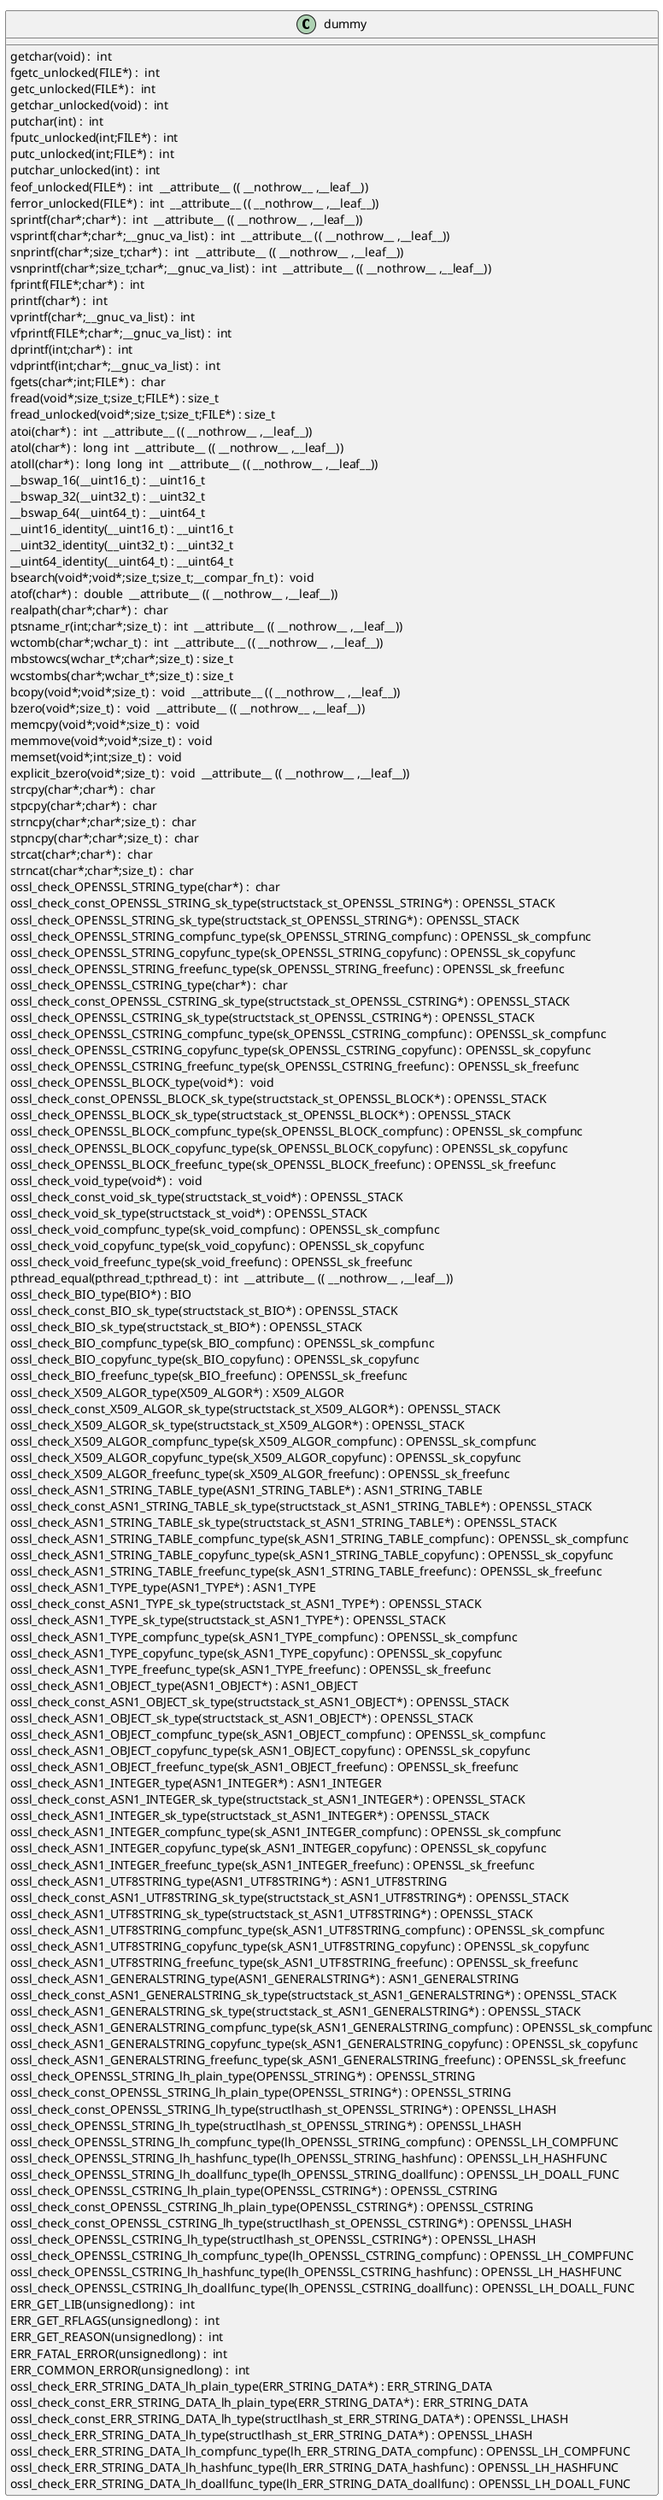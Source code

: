 @startuml
!pragma layout smetana
class dummy {
getchar(void) :  int  [[[./../../.././qc/crypto/comp/c_zlib.c.html#742]]]
fgetc_unlocked(FILE*) :  int  [[[./../../.././qc/crypto/comp/c_zlib.c.html#751]]]
getc_unlocked(FILE*) :  int  [[[./../../.././qc/crypto/comp/c_zlib.c.html#761]]]
getchar_unlocked(void) :  int  [[[./../../.././qc/crypto/comp/c_zlib.c.html#768]]]
putchar(int) :  int  [[[./../../.././qc/crypto/comp/c_zlib.c.html#777]]]
fputc_unlocked(int;FILE*) :  int  [[[./../../.././qc/crypto/comp/c_zlib.c.html#786]]]
putc_unlocked(int;FILE*) :  int  [[[./../../.././qc/crypto/comp/c_zlib.c.html#796]]]
putchar_unlocked(int) :  int  [[[./../../.././qc/crypto/comp/c_zlib.c.html#803]]]
feof_unlocked(FILE*) :  int  __attribute__ (( __nothrow__ ,__leaf__)) [[[./../../.././qc/crypto/comp/c_zlib.c.html#809]]]
ferror_unlocked(FILE*) :  int  __attribute__ (( __nothrow__ ,__leaf__)) [[[./../../.././qc/crypto/comp/c_zlib.c.html#816]]]
sprintf(char*;char*) :  int  __attribute__ (( __nothrow__ ,__leaf__)) [[[./../../.././qc/crypto/comp/c_zlib.c.html#835]]]
vsprintf(char*;char*;__gnuc_va_list) :  int  __attribute__ (( __nothrow__ ,__leaf__)) [[[./../../.././qc/crypto/comp/c_zlib.c.html#848]]]
snprintf(char*;size_t;char*) :  int  __attribute__ (( __nothrow__ ,__leaf__)) [[[./../../.././qc/crypto/comp/c_zlib.c.html#867]]]
vsnprintf(char*;size_t;char*;__gnuc_va_list) :  int  __attribute__ (( __nothrow__ ,__leaf__)) [[[./../../.././qc/crypto/comp/c_zlib.c.html#881]]]
fprintf(FILE*;char*) :  int  [[[./../../.././qc/crypto/comp/c_zlib.c.html#902]]]
printf(char*) :  int  [[[./../../.././qc/crypto/comp/c_zlib.c.html#909]]]
vprintf(char*;__gnuc_va_list) :  int  [[[./../../.././qc/crypto/comp/c_zlib.c.html#921]]]
vfprintf(FILE*;char*;__gnuc_va_list) :  int  [[[./../../.././qc/crypto/comp/c_zlib.c.html#931]]]
dprintf(int;char*) :  int  [[[./../../.././qc/crypto/comp/c_zlib.c.html#946]]]
vdprintf(int;char*;__gnuc_va_list) :  int  [[[./../../.././qc/crypto/comp/c_zlib.c.html#957]]]
fgets(char*;int;FILE*) :  char  [[[./../../.././qc/crypto/comp/c_zlib.c.html#976]]]
fread(void*;size_t;size_t;FILE*) : size_t [[[./../../.././qc/crypto/comp/c_zlib.c.html#1002]]]
fread_unlocked(void*;size_t;size_t;FILE*) : size_t [[[./../../.././qc/crypto/comp/c_zlib.c.html#1029]]]
atoi(char*) :  int  __attribute__ (( __nothrow__ ,__leaf__)) [[[./../../.././qc/crypto/comp/c_zlib.c.html#1189]]]
atol(char*) :  long  int  __attribute__ (( __nothrow__ ,__leaf__)) [[[./../../.././qc/crypto/comp/c_zlib.c.html#1194]]]
atoll(char*) :  long  long  int  __attribute__ (( __nothrow__ ,__leaf__)) [[[./../../.././qc/crypto/comp/c_zlib.c.html#1201]]]
__bswap_16(__uint16_t) : __uint16_t [[[./../../.././qc/crypto/comp/c_zlib.c.html#1354]]]
__bswap_32(__uint32_t) : __uint32_t [[[./../../.././qc/crypto/comp/c_zlib.c.html#1369]]]
__bswap_64(__uint64_t) : __uint64_t [[[./../../.././qc/crypto/comp/c_zlib.c.html#1379]]]
__uint16_identity(__uint16_t) : __uint16_t [[[./../../.././qc/crypto/comp/c_zlib.c.html#1391]]]
__uint32_identity(__uint32_t) : __uint32_t [[[./../../.././qc/crypto/comp/c_zlib.c.html#1397]]]
__uint64_identity(__uint64_t) : __uint64_t [[[./../../.././qc/crypto/comp/c_zlib.c.html#1403]]]
bsearch(void*;void*;size_t;size_t;__compar_fn_t) :  void  [[[./../../.././qc/crypto/comp/c_zlib.c.html#2071]]]
atof(char*) :  double  __attribute__ (( __nothrow__ ,__leaf__)) [[[./../../.././qc/crypto/comp/c_zlib.c.html#1]]]
realpath(char*;char*) :  char  [[[./../../.././qc/crypto/comp/c_zlib.c.html#1]]]
ptsname_r(int;char*;size_t) :  int  __attribute__ (( __nothrow__ ,__leaf__)) [[[./../../.././qc/crypto/comp/c_zlib.c.html#1]]]
wctomb(char*;wchar_t) :  int  __attribute__ (( __nothrow__ ,__leaf__)) [[[./../../.././qc/crypto/comp/c_zlib.c.html#1]]]
mbstowcs(wchar_t*;char*;size_t) : size_t [[[./../../.././qc/crypto/comp/c_zlib.c.html#1]]]
wcstombs(char*;wchar_t*;size_t) : size_t [[[./../../.././qc/crypto/comp/c_zlib.c.html#1]]]
bcopy(void*;void*;size_t) :  void  __attribute__ (( __nothrow__ ,__leaf__)) [[[./../../.././qc/crypto/comp/c_zlib.c.html#1]]]
bzero(void*;size_t) :  void  __attribute__ (( __nothrow__ ,__leaf__)) [[[./../../.././qc/crypto/comp/c_zlib.c.html#1]]]
memcpy(void*;void*;size_t) :  void  [[[./../../.././qc/crypto/comp/c_zlib.c.html#1]]]
memmove(void*;void*;size_t) :  void  [[[./../../.././qc/crypto/comp/c_zlib.c.html#1]]]
memset(void*;int;size_t) :  void  [[[./../../.././qc/crypto/comp/c_zlib.c.html#1]]]
explicit_bzero(void*;size_t) :  void  __attribute__ (( __nothrow__ ,__leaf__)) [[[./../../.././qc/crypto/comp/c_zlib.c.html#1]]]
strcpy(char*;char*) :  char  [[[./../../.././qc/crypto/comp/c_zlib.c.html#1]]]
stpcpy(char*;char*) :  char  [[[./../../.././qc/crypto/comp/c_zlib.c.html#1]]]
strncpy(char*;char*;size_t) :  char  [[[./../../.././qc/crypto/comp/c_zlib.c.html#1]]]
stpncpy(char*;char*;size_t) :  char  [[[./../../.././qc/crypto/comp/c_zlib.c.html#1]]]
strcat(char*;char*) :  char  [[[./../../.././qc/crypto/comp/c_zlib.c.html#1]]]
strncat(char*;char*;size_t) :  char  [[[./../../.././qc/crypto/comp/c_zlib.c.html#1]]]
ossl_check_OPENSSL_STRING_type(char*) :  char  [[[./../../.././qc/crypto/comp/c_zlib.c.html#1]]]
ossl_check_const_OPENSSL_STRING_sk_type(structstack_st_OPENSSL_STRING*) : OPENSSL_STACK [[[./../../.././qc/crypto/comp/c_zlib.c.html#1]]]
ossl_check_OPENSSL_STRING_sk_type(structstack_st_OPENSSL_STRING*) : OPENSSL_STACK [[[./../../.././qc/crypto/comp/c_zlib.c.html#1]]]
ossl_check_OPENSSL_STRING_compfunc_type(sk_OPENSSL_STRING_compfunc) : OPENSSL_sk_compfunc [[[./../../.././qc/crypto/comp/c_zlib.c.html#1]]]
ossl_check_OPENSSL_STRING_copyfunc_type(sk_OPENSSL_STRING_copyfunc) : OPENSSL_sk_copyfunc [[[./../../.././qc/crypto/comp/c_zlib.c.html#1]]]
ossl_check_OPENSSL_STRING_freefunc_type(sk_OPENSSL_STRING_freefunc) : OPENSSL_sk_freefunc [[[./../../.././qc/crypto/comp/c_zlib.c.html#1]]]
ossl_check_OPENSSL_CSTRING_type(char*) :  char  [[[./../../.././qc/crypto/comp/c_zlib.c.html#1]]]
ossl_check_const_OPENSSL_CSTRING_sk_type(structstack_st_OPENSSL_CSTRING*) : OPENSSL_STACK [[[./../../.././qc/crypto/comp/c_zlib.c.html#1]]]
ossl_check_OPENSSL_CSTRING_sk_type(structstack_st_OPENSSL_CSTRING*) : OPENSSL_STACK [[[./../../.././qc/crypto/comp/c_zlib.c.html#1]]]
ossl_check_OPENSSL_CSTRING_compfunc_type(sk_OPENSSL_CSTRING_compfunc) : OPENSSL_sk_compfunc [[[./../../.././qc/crypto/comp/c_zlib.c.html#1]]]
ossl_check_OPENSSL_CSTRING_copyfunc_type(sk_OPENSSL_CSTRING_copyfunc) : OPENSSL_sk_copyfunc [[[./../../.././qc/crypto/comp/c_zlib.c.html#1]]]
ossl_check_OPENSSL_CSTRING_freefunc_type(sk_OPENSSL_CSTRING_freefunc) : OPENSSL_sk_freefunc [[[./../../.././qc/crypto/comp/c_zlib.c.html#1]]]
ossl_check_OPENSSL_BLOCK_type(void*) :  void  [[[./../../.././qc/crypto/comp/c_zlib.c.html#1]]]
ossl_check_const_OPENSSL_BLOCK_sk_type(structstack_st_OPENSSL_BLOCK*) : OPENSSL_STACK [[[./../../.././qc/crypto/comp/c_zlib.c.html#1]]]
ossl_check_OPENSSL_BLOCK_sk_type(structstack_st_OPENSSL_BLOCK*) : OPENSSL_STACK [[[./../../.././qc/crypto/comp/c_zlib.c.html#1]]]
ossl_check_OPENSSL_BLOCK_compfunc_type(sk_OPENSSL_BLOCK_compfunc) : OPENSSL_sk_compfunc [[[./../../.././qc/crypto/comp/c_zlib.c.html#1]]]
ossl_check_OPENSSL_BLOCK_copyfunc_type(sk_OPENSSL_BLOCK_copyfunc) : OPENSSL_sk_copyfunc [[[./../../.././qc/crypto/comp/c_zlib.c.html#1]]]
ossl_check_OPENSSL_BLOCK_freefunc_type(sk_OPENSSL_BLOCK_freefunc) : OPENSSL_sk_freefunc [[[./../../.././qc/crypto/comp/c_zlib.c.html#1]]]
ossl_check_void_type(void*) :  void  [[[./../../.././qc/crypto/comp/c_zlib.c.html#1]]]
ossl_check_const_void_sk_type(structstack_st_void*) : OPENSSL_STACK [[[./../../.././qc/crypto/comp/c_zlib.c.html#1]]]
ossl_check_void_sk_type(structstack_st_void*) : OPENSSL_STACK [[[./../../.././qc/crypto/comp/c_zlib.c.html#1]]]
ossl_check_void_compfunc_type(sk_void_compfunc) : OPENSSL_sk_compfunc [[[./../../.././qc/crypto/comp/c_zlib.c.html#1]]]
ossl_check_void_copyfunc_type(sk_void_copyfunc) : OPENSSL_sk_copyfunc [[[./../../.././qc/crypto/comp/c_zlib.c.html#1]]]
ossl_check_void_freefunc_type(sk_void_freefunc) : OPENSSL_sk_freefunc [[[./../../.././qc/crypto/comp/c_zlib.c.html#1]]]
pthread_equal(pthread_t;pthread_t) :  int  __attribute__ (( __nothrow__ ,__leaf__)) [[[./../../.././qc/crypto/comp/c_zlib.c.html#1]]]
ossl_check_BIO_type(BIO*) : BIO [[[./../../.././qc/crypto/comp/c_zlib.c.html#1]]]
ossl_check_const_BIO_sk_type(structstack_st_BIO*) : OPENSSL_STACK [[[./../../.././qc/crypto/comp/c_zlib.c.html#1]]]
ossl_check_BIO_sk_type(structstack_st_BIO*) : OPENSSL_STACK [[[./../../.././qc/crypto/comp/c_zlib.c.html#1]]]
ossl_check_BIO_compfunc_type(sk_BIO_compfunc) : OPENSSL_sk_compfunc [[[./../../.././qc/crypto/comp/c_zlib.c.html#1]]]
ossl_check_BIO_copyfunc_type(sk_BIO_copyfunc) : OPENSSL_sk_copyfunc [[[./../../.././qc/crypto/comp/c_zlib.c.html#1]]]
ossl_check_BIO_freefunc_type(sk_BIO_freefunc) : OPENSSL_sk_freefunc [[[./../../.././qc/crypto/comp/c_zlib.c.html#1]]]
ossl_check_X509_ALGOR_type(X509_ALGOR*) : X509_ALGOR [[[./../../.././qc/crypto/comp/c_zlib.c.html#1]]]
ossl_check_const_X509_ALGOR_sk_type(structstack_st_X509_ALGOR*) : OPENSSL_STACK [[[./../../.././qc/crypto/comp/c_zlib.c.html#1]]]
ossl_check_X509_ALGOR_sk_type(structstack_st_X509_ALGOR*) : OPENSSL_STACK [[[./../../.././qc/crypto/comp/c_zlib.c.html#1]]]
ossl_check_X509_ALGOR_compfunc_type(sk_X509_ALGOR_compfunc) : OPENSSL_sk_compfunc [[[./../../.././qc/crypto/comp/c_zlib.c.html#1]]]
ossl_check_X509_ALGOR_copyfunc_type(sk_X509_ALGOR_copyfunc) : OPENSSL_sk_copyfunc [[[./../../.././qc/crypto/comp/c_zlib.c.html#1]]]
ossl_check_X509_ALGOR_freefunc_type(sk_X509_ALGOR_freefunc) : OPENSSL_sk_freefunc [[[./../../.././qc/crypto/comp/c_zlib.c.html#1]]]
ossl_check_ASN1_STRING_TABLE_type(ASN1_STRING_TABLE*) : ASN1_STRING_TABLE [[[./../../.././qc/crypto/comp/c_zlib.c.html#1]]]
ossl_check_const_ASN1_STRING_TABLE_sk_type(structstack_st_ASN1_STRING_TABLE*) : OPENSSL_STACK [[[./../../.././qc/crypto/comp/c_zlib.c.html#1]]]
ossl_check_ASN1_STRING_TABLE_sk_type(structstack_st_ASN1_STRING_TABLE*) : OPENSSL_STACK [[[./../../.././qc/crypto/comp/c_zlib.c.html#1]]]
ossl_check_ASN1_STRING_TABLE_compfunc_type(sk_ASN1_STRING_TABLE_compfunc) : OPENSSL_sk_compfunc [[[./../../.././qc/crypto/comp/c_zlib.c.html#1]]]
ossl_check_ASN1_STRING_TABLE_copyfunc_type(sk_ASN1_STRING_TABLE_copyfunc) : OPENSSL_sk_copyfunc [[[./../../.././qc/crypto/comp/c_zlib.c.html#1]]]
ossl_check_ASN1_STRING_TABLE_freefunc_type(sk_ASN1_STRING_TABLE_freefunc) : OPENSSL_sk_freefunc [[[./../../.././qc/crypto/comp/c_zlib.c.html#1]]]
ossl_check_ASN1_TYPE_type(ASN1_TYPE*) : ASN1_TYPE [[[./../../.././qc/crypto/comp/c_zlib.c.html#1]]]
ossl_check_const_ASN1_TYPE_sk_type(structstack_st_ASN1_TYPE*) : OPENSSL_STACK [[[./../../.././qc/crypto/comp/c_zlib.c.html#1]]]
ossl_check_ASN1_TYPE_sk_type(structstack_st_ASN1_TYPE*) : OPENSSL_STACK [[[./../../.././qc/crypto/comp/c_zlib.c.html#1]]]
ossl_check_ASN1_TYPE_compfunc_type(sk_ASN1_TYPE_compfunc) : OPENSSL_sk_compfunc [[[./../../.././qc/crypto/comp/c_zlib.c.html#1]]]
ossl_check_ASN1_TYPE_copyfunc_type(sk_ASN1_TYPE_copyfunc) : OPENSSL_sk_copyfunc [[[./../../.././qc/crypto/comp/c_zlib.c.html#1]]]
ossl_check_ASN1_TYPE_freefunc_type(sk_ASN1_TYPE_freefunc) : OPENSSL_sk_freefunc [[[./../../.././qc/crypto/comp/c_zlib.c.html#1]]]
ossl_check_ASN1_OBJECT_type(ASN1_OBJECT*) : ASN1_OBJECT [[[./../../.././qc/crypto/comp/c_zlib.c.html#1]]]
ossl_check_const_ASN1_OBJECT_sk_type(structstack_st_ASN1_OBJECT*) : OPENSSL_STACK [[[./../../.././qc/crypto/comp/c_zlib.c.html#1]]]
ossl_check_ASN1_OBJECT_sk_type(structstack_st_ASN1_OBJECT*) : OPENSSL_STACK [[[./../../.././qc/crypto/comp/c_zlib.c.html#1]]]
ossl_check_ASN1_OBJECT_compfunc_type(sk_ASN1_OBJECT_compfunc) : OPENSSL_sk_compfunc [[[./../../.././qc/crypto/comp/c_zlib.c.html#1]]]
ossl_check_ASN1_OBJECT_copyfunc_type(sk_ASN1_OBJECT_copyfunc) : OPENSSL_sk_copyfunc [[[./../../.././qc/crypto/comp/c_zlib.c.html#1]]]
ossl_check_ASN1_OBJECT_freefunc_type(sk_ASN1_OBJECT_freefunc) : OPENSSL_sk_freefunc [[[./../../.././qc/crypto/comp/c_zlib.c.html#1]]]
ossl_check_ASN1_INTEGER_type(ASN1_INTEGER*) : ASN1_INTEGER [[[./../../.././qc/crypto/comp/c_zlib.c.html#1]]]
ossl_check_const_ASN1_INTEGER_sk_type(structstack_st_ASN1_INTEGER*) : OPENSSL_STACK [[[./../../.././qc/crypto/comp/c_zlib.c.html#1]]]
ossl_check_ASN1_INTEGER_sk_type(structstack_st_ASN1_INTEGER*) : OPENSSL_STACK [[[./../../.././qc/crypto/comp/c_zlib.c.html#1]]]
ossl_check_ASN1_INTEGER_compfunc_type(sk_ASN1_INTEGER_compfunc) : OPENSSL_sk_compfunc [[[./../../.././qc/crypto/comp/c_zlib.c.html#1]]]
ossl_check_ASN1_INTEGER_copyfunc_type(sk_ASN1_INTEGER_copyfunc) : OPENSSL_sk_copyfunc [[[./../../.././qc/crypto/comp/c_zlib.c.html#1]]]
ossl_check_ASN1_INTEGER_freefunc_type(sk_ASN1_INTEGER_freefunc) : OPENSSL_sk_freefunc [[[./../../.././qc/crypto/comp/c_zlib.c.html#1]]]
ossl_check_ASN1_UTF8STRING_type(ASN1_UTF8STRING*) : ASN1_UTF8STRING [[[./../../.././qc/crypto/comp/c_zlib.c.html#1]]]
ossl_check_const_ASN1_UTF8STRING_sk_type(structstack_st_ASN1_UTF8STRING*) : OPENSSL_STACK [[[./../../.././qc/crypto/comp/c_zlib.c.html#1]]]
ossl_check_ASN1_UTF8STRING_sk_type(structstack_st_ASN1_UTF8STRING*) : OPENSSL_STACK [[[./../../.././qc/crypto/comp/c_zlib.c.html#1]]]
ossl_check_ASN1_UTF8STRING_compfunc_type(sk_ASN1_UTF8STRING_compfunc) : OPENSSL_sk_compfunc [[[./../../.././qc/crypto/comp/c_zlib.c.html#1]]]
ossl_check_ASN1_UTF8STRING_copyfunc_type(sk_ASN1_UTF8STRING_copyfunc) : OPENSSL_sk_copyfunc [[[./../../.././qc/crypto/comp/c_zlib.c.html#1]]]
ossl_check_ASN1_UTF8STRING_freefunc_type(sk_ASN1_UTF8STRING_freefunc) : OPENSSL_sk_freefunc [[[./../../.././qc/crypto/comp/c_zlib.c.html#1]]]
ossl_check_ASN1_GENERALSTRING_type(ASN1_GENERALSTRING*) : ASN1_GENERALSTRING [[[./../../.././qc/crypto/comp/c_zlib.c.html#1]]]
ossl_check_const_ASN1_GENERALSTRING_sk_type(structstack_st_ASN1_GENERALSTRING*) : OPENSSL_STACK [[[./../../.././qc/crypto/comp/c_zlib.c.html#1]]]
ossl_check_ASN1_GENERALSTRING_sk_type(structstack_st_ASN1_GENERALSTRING*) : OPENSSL_STACK [[[./../../.././qc/crypto/comp/c_zlib.c.html#1]]]
ossl_check_ASN1_GENERALSTRING_compfunc_type(sk_ASN1_GENERALSTRING_compfunc) : OPENSSL_sk_compfunc [[[./../../.././qc/crypto/comp/c_zlib.c.html#1]]]
ossl_check_ASN1_GENERALSTRING_copyfunc_type(sk_ASN1_GENERALSTRING_copyfunc) : OPENSSL_sk_copyfunc [[[./../../.././qc/crypto/comp/c_zlib.c.html#1]]]
ossl_check_ASN1_GENERALSTRING_freefunc_type(sk_ASN1_GENERALSTRING_freefunc) : OPENSSL_sk_freefunc [[[./../../.././qc/crypto/comp/c_zlib.c.html#1]]]
ossl_check_OPENSSL_STRING_lh_plain_type(OPENSSL_STRING*) : OPENSSL_STRING [[[./../../.././qc/crypto/comp/c_zlib.c.html#1]]]
ossl_check_const_OPENSSL_STRING_lh_plain_type(OPENSSL_STRING*) : OPENSSL_STRING [[[./../../.././qc/crypto/comp/c_zlib.c.html#1]]]
ossl_check_const_OPENSSL_STRING_lh_type(structlhash_st_OPENSSL_STRING*) : OPENSSL_LHASH [[[./../../.././qc/crypto/comp/c_zlib.c.html#1]]]
ossl_check_OPENSSL_STRING_lh_type(structlhash_st_OPENSSL_STRING*) : OPENSSL_LHASH [[[./../../.././qc/crypto/comp/c_zlib.c.html#1]]]
ossl_check_OPENSSL_STRING_lh_compfunc_type(lh_OPENSSL_STRING_compfunc) : OPENSSL_LH_COMPFUNC [[[./../../.././qc/crypto/comp/c_zlib.c.html#1]]]
ossl_check_OPENSSL_STRING_lh_hashfunc_type(lh_OPENSSL_STRING_hashfunc) : OPENSSL_LH_HASHFUNC [[[./../../.././qc/crypto/comp/c_zlib.c.html#1]]]
ossl_check_OPENSSL_STRING_lh_doallfunc_type(lh_OPENSSL_STRING_doallfunc) : OPENSSL_LH_DOALL_FUNC [[[./../../.././qc/crypto/comp/c_zlib.c.html#1]]]
ossl_check_OPENSSL_CSTRING_lh_plain_type(OPENSSL_CSTRING*) : OPENSSL_CSTRING [[[./../../.././qc/crypto/comp/c_zlib.c.html#1]]]
ossl_check_const_OPENSSL_CSTRING_lh_plain_type(OPENSSL_CSTRING*) : OPENSSL_CSTRING [[[./../../.././qc/crypto/comp/c_zlib.c.html#1]]]
ossl_check_const_OPENSSL_CSTRING_lh_type(structlhash_st_OPENSSL_CSTRING*) : OPENSSL_LHASH [[[./../../.././qc/crypto/comp/c_zlib.c.html#1]]]
ossl_check_OPENSSL_CSTRING_lh_type(structlhash_st_OPENSSL_CSTRING*) : OPENSSL_LHASH [[[./../../.././qc/crypto/comp/c_zlib.c.html#1]]]
ossl_check_OPENSSL_CSTRING_lh_compfunc_type(lh_OPENSSL_CSTRING_compfunc) : OPENSSL_LH_COMPFUNC [[[./../../.././qc/crypto/comp/c_zlib.c.html#1]]]
ossl_check_OPENSSL_CSTRING_lh_hashfunc_type(lh_OPENSSL_CSTRING_hashfunc) : OPENSSL_LH_HASHFUNC [[[./../../.././qc/crypto/comp/c_zlib.c.html#1]]]
ossl_check_OPENSSL_CSTRING_lh_doallfunc_type(lh_OPENSSL_CSTRING_doallfunc) : OPENSSL_LH_DOALL_FUNC [[[./../../.././qc/crypto/comp/c_zlib.c.html#1]]]
ERR_GET_LIB(unsignedlong) :  int  [[[./../../.././qc/crypto/comp/c_zlib.c.html#1]]]
ERR_GET_RFLAGS(unsignedlong) :  int  [[[./../../.././qc/crypto/comp/c_zlib.c.html#1]]]
ERR_GET_REASON(unsignedlong) :  int  [[[./../../.././qc/crypto/comp/c_zlib.c.html#1]]]
ERR_FATAL_ERROR(unsignedlong) :  int  [[[./../../.././qc/crypto/comp/c_zlib.c.html#1]]]
ERR_COMMON_ERROR(unsignedlong) :  int  [[[./../../.././qc/crypto/comp/c_zlib.c.html#1]]]
ossl_check_ERR_STRING_DATA_lh_plain_type(ERR_STRING_DATA*) : ERR_STRING_DATA [[[./../../.././qc/crypto/comp/c_zlib.c.html#1]]]
ossl_check_const_ERR_STRING_DATA_lh_plain_type(ERR_STRING_DATA*) : ERR_STRING_DATA [[[./../../.././qc/crypto/comp/c_zlib.c.html#1]]]
ossl_check_const_ERR_STRING_DATA_lh_type(structlhash_st_ERR_STRING_DATA*) : OPENSSL_LHASH [[[./../../.././qc/crypto/comp/c_zlib.c.html#1]]]
ossl_check_ERR_STRING_DATA_lh_type(structlhash_st_ERR_STRING_DATA*) : OPENSSL_LHASH [[[./../../.././qc/crypto/comp/c_zlib.c.html#1]]]
ossl_check_ERR_STRING_DATA_lh_compfunc_type(lh_ERR_STRING_DATA_compfunc) : OPENSSL_LH_COMPFUNC [[[./../../.././qc/crypto/comp/c_zlib.c.html#1]]]
ossl_check_ERR_STRING_DATA_lh_hashfunc_type(lh_ERR_STRING_DATA_hashfunc) : OPENSSL_LH_HASHFUNC [[[./../../.././qc/crypto/comp/c_zlib.c.html#1]]]
ossl_check_ERR_STRING_DATA_lh_doallfunc_type(lh_ERR_STRING_DATA_doallfunc) : OPENSSL_LH_DOALL_FUNC [[[./../../.././qc/crypto/comp/c_zlib.c.html#1]]]
} 
@enduml

